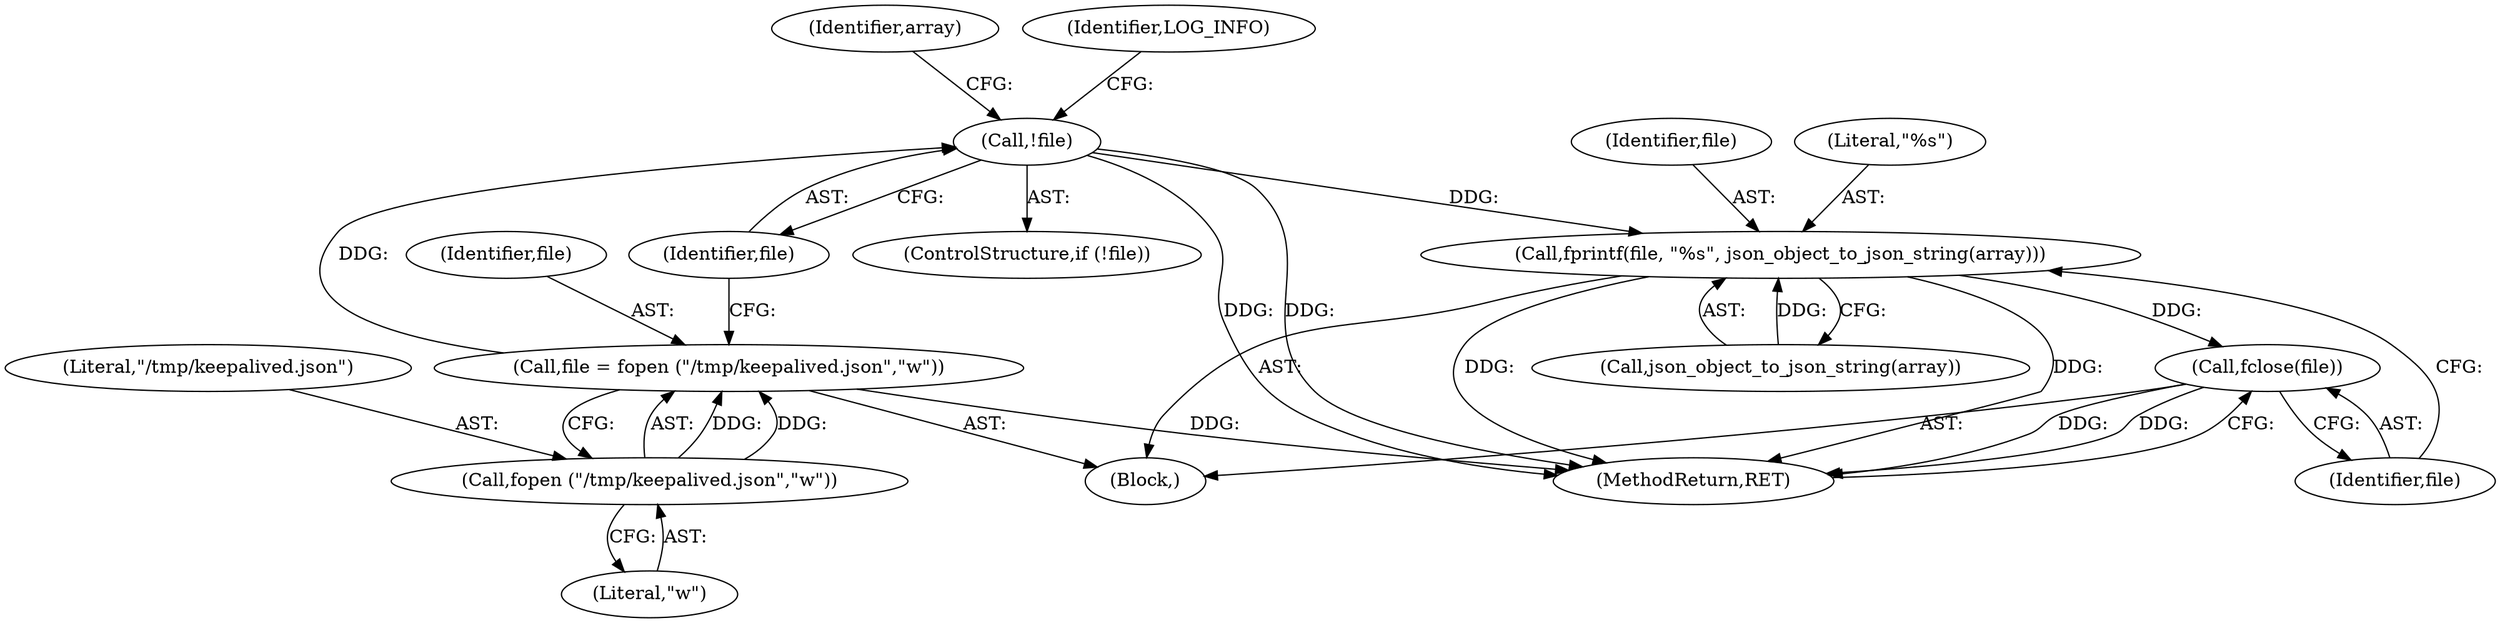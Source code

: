 digraph "0_keepalived_04f2d32871bb3b11d7dc024039952f2fe2750306_3@pointer" {
"1000118" [label="(Call,!file)"];
"1000112" [label="(Call,file = fopen (\"/tmp/keepalived.json\",\"w\"))"];
"1000114" [label="(Call,fopen (\"/tmp/keepalived.json\",\"w\"))"];
"1000953" [label="(Call,fprintf(file, \"%s\", json_object_to_json_string(array)))"];
"1000958" [label="(Call,fclose(file))"];
"1000129" [label="(Identifier,array)"];
"1000960" [label="(MethodReturn,RET)"];
"1000116" [label="(Literal,\"w\")"];
"1000954" [label="(Identifier,file)"];
"1000119" [label="(Identifier,file)"];
"1000118" [label="(Call,!file)"];
"1000122" [label="(Identifier,LOG_INFO)"];
"1000115" [label="(Literal,\"/tmp/keepalived.json\")"];
"1000958" [label="(Call,fclose(file))"];
"1000112" [label="(Call,file = fopen (\"/tmp/keepalived.json\",\"w\"))"];
"1000102" [label="(Block,)"];
"1000114" [label="(Call,fopen (\"/tmp/keepalived.json\",\"w\"))"];
"1000956" [label="(Call,json_object_to_json_string(array))"];
"1000113" [label="(Identifier,file)"];
"1000953" [label="(Call,fprintf(file, \"%s\", json_object_to_json_string(array)))"];
"1000959" [label="(Identifier,file)"];
"1000955" [label="(Literal,\"%s\")"];
"1000117" [label="(ControlStructure,if (!file))"];
"1000118" -> "1000117"  [label="AST: "];
"1000118" -> "1000119"  [label="CFG: "];
"1000119" -> "1000118"  [label="AST: "];
"1000122" -> "1000118"  [label="CFG: "];
"1000129" -> "1000118"  [label="CFG: "];
"1000118" -> "1000960"  [label="DDG: "];
"1000118" -> "1000960"  [label="DDG: "];
"1000112" -> "1000118"  [label="DDG: "];
"1000118" -> "1000953"  [label="DDG: "];
"1000112" -> "1000102"  [label="AST: "];
"1000112" -> "1000114"  [label="CFG: "];
"1000113" -> "1000112"  [label="AST: "];
"1000114" -> "1000112"  [label="AST: "];
"1000119" -> "1000112"  [label="CFG: "];
"1000112" -> "1000960"  [label="DDG: "];
"1000114" -> "1000112"  [label="DDG: "];
"1000114" -> "1000112"  [label="DDG: "];
"1000114" -> "1000116"  [label="CFG: "];
"1000115" -> "1000114"  [label="AST: "];
"1000116" -> "1000114"  [label="AST: "];
"1000953" -> "1000102"  [label="AST: "];
"1000953" -> "1000956"  [label="CFG: "];
"1000954" -> "1000953"  [label="AST: "];
"1000955" -> "1000953"  [label="AST: "];
"1000956" -> "1000953"  [label="AST: "];
"1000959" -> "1000953"  [label="CFG: "];
"1000953" -> "1000960"  [label="DDG: "];
"1000953" -> "1000960"  [label="DDG: "];
"1000956" -> "1000953"  [label="DDG: "];
"1000953" -> "1000958"  [label="DDG: "];
"1000958" -> "1000102"  [label="AST: "];
"1000958" -> "1000959"  [label="CFG: "];
"1000959" -> "1000958"  [label="AST: "];
"1000960" -> "1000958"  [label="CFG: "];
"1000958" -> "1000960"  [label="DDG: "];
"1000958" -> "1000960"  [label="DDG: "];
}

